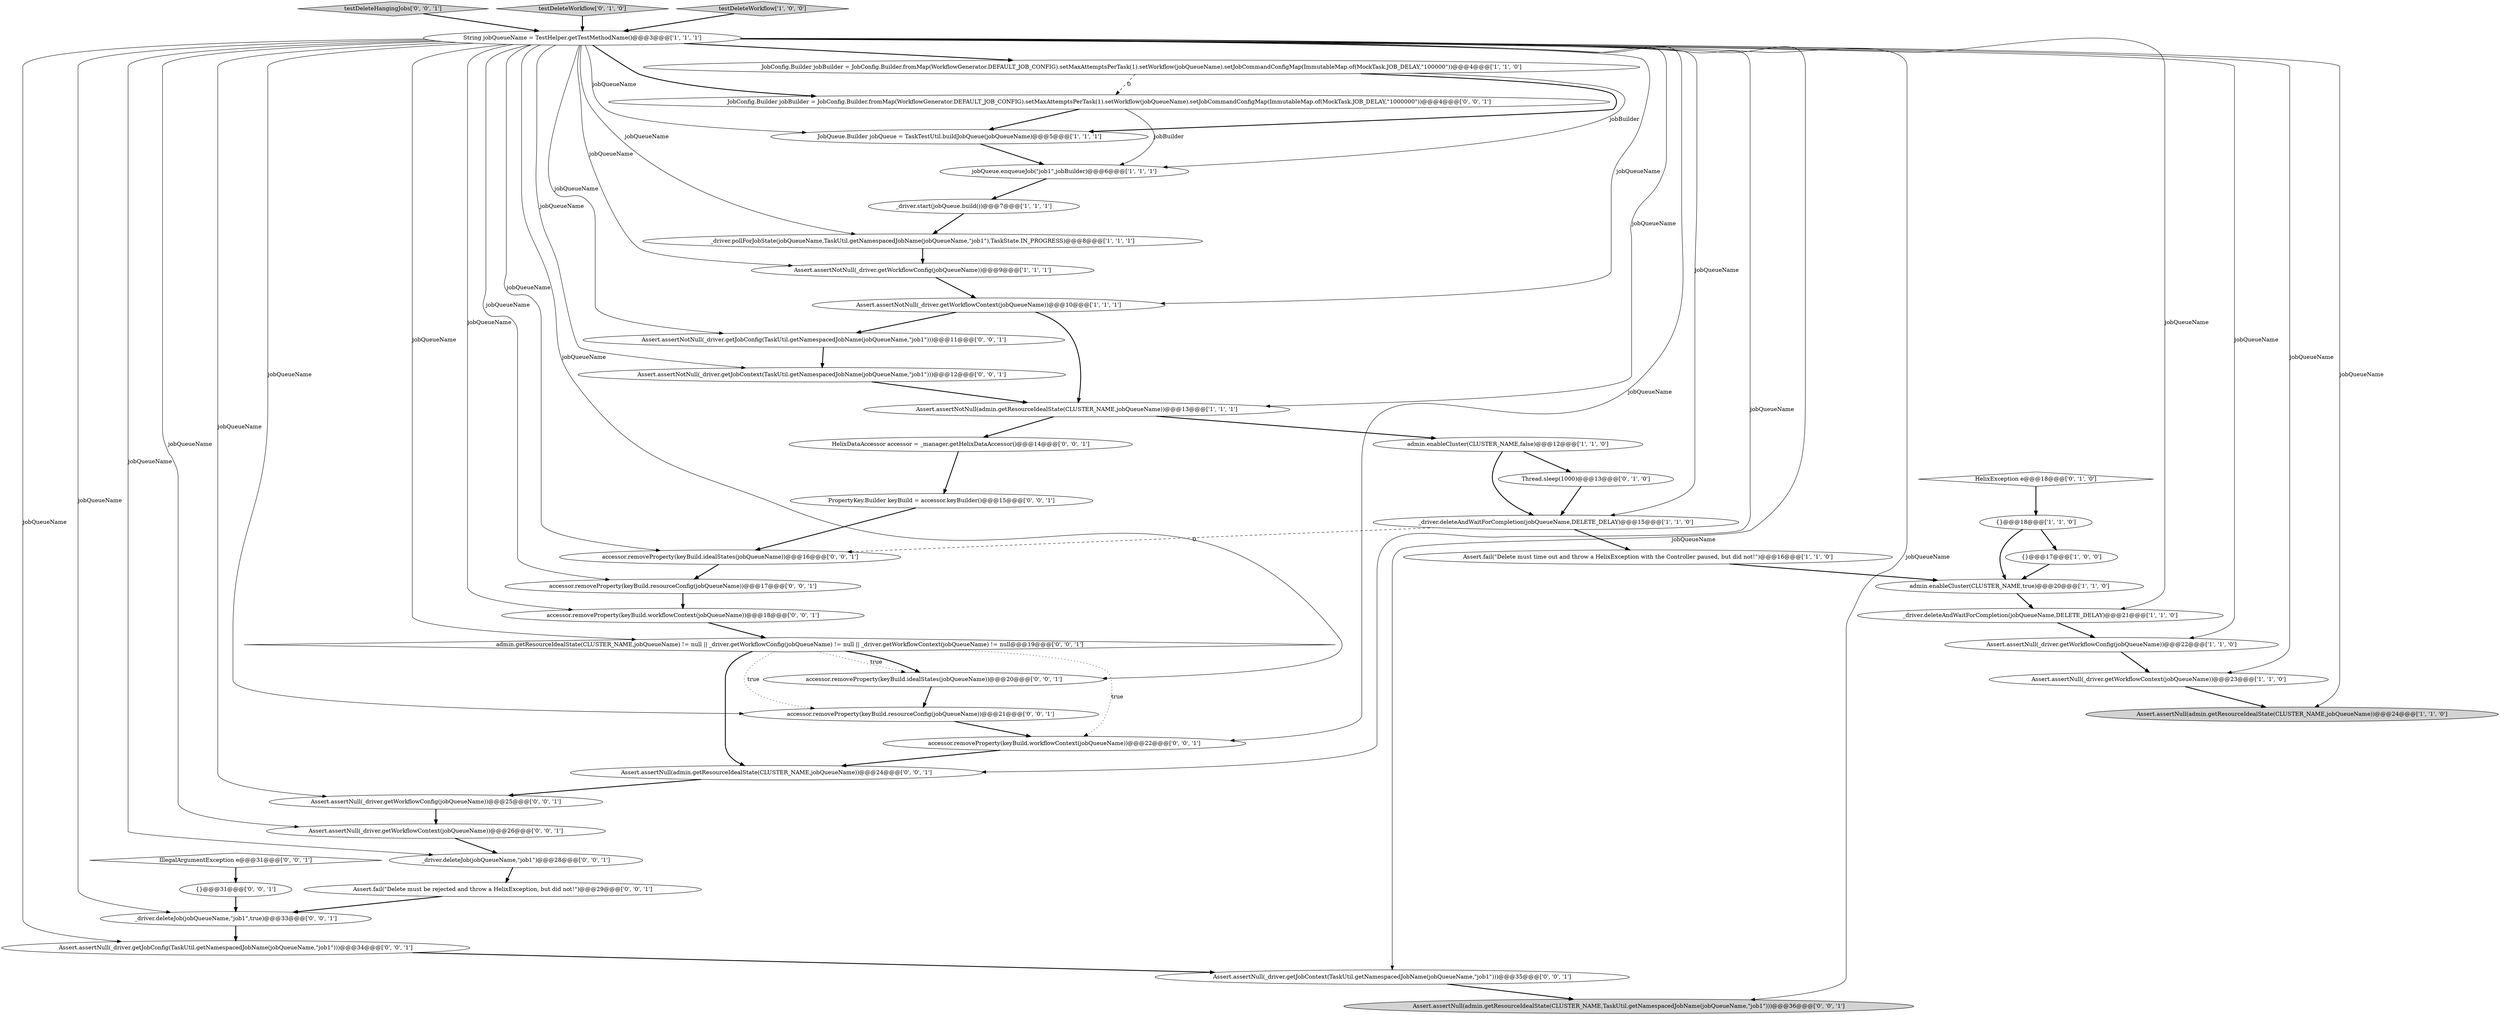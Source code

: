 digraph {
37 [style = filled, label = "accessor.removeProperty(keyBuild.resourceConfig(jobQueueName))@@@21@@@['0', '0', '1']", fillcolor = white, shape = ellipse image = "AAA0AAABBB3BBB"];
30 [style = filled, label = "JobConfig.Builder jobBuilder = JobConfig.Builder.fromMap(WorkflowGenerator.DEFAULT_JOB_CONFIG).setMaxAttemptsPerTask(1).setWorkflow(jobQueueName).setJobCommandConfigMap(ImmutableMap.of(MockTask.JOB_DELAY,\"1000000\"))@@@4@@@['0', '0', '1']", fillcolor = white, shape = ellipse image = "AAA0AAABBB3BBB"];
45 [style = filled, label = "Assert.assertNull(_driver.getWorkflowConfig(jobQueueName))@@@25@@@['0', '0', '1']", fillcolor = white, shape = ellipse image = "AAA0AAABBB3BBB"];
25 [style = filled, label = "Assert.assertNull(admin.getResourceIdealState(CLUSTER_NAME,TaskUtil.getNamespacedJobName(jobQueueName,\"job1\")))@@@36@@@['0', '0', '1']", fillcolor = lightgray, shape = ellipse image = "AAA0AAABBB3BBB"];
39 [style = filled, label = "Assert.assertNull(_driver.getJobContext(TaskUtil.getNamespacedJobName(jobQueueName,\"job1\")))@@@35@@@['0', '0', '1']", fillcolor = white, shape = ellipse image = "AAA0AAABBB3BBB"];
2 [style = filled, label = "admin.enableCluster(CLUSTER_NAME,true)@@@20@@@['1', '1', '0']", fillcolor = white, shape = ellipse image = "AAA0AAABBB1BBB"];
27 [style = filled, label = "PropertyKey.Builder keyBuild = accessor.keyBuilder()@@@15@@@['0', '0', '1']", fillcolor = white, shape = ellipse image = "AAA0AAABBB3BBB"];
44 [style = filled, label = "testDeleteHangingJobs['0', '0', '1']", fillcolor = lightgray, shape = diamond image = "AAA0AAABBB3BBB"];
31 [style = filled, label = "Assert.assertNotNull(_driver.getJobContext(TaskUtil.getNamespacedJobName(jobQueueName,\"job1\")))@@@12@@@['0', '0', '1']", fillcolor = white, shape = ellipse image = "AAA0AAABBB3BBB"];
18 [style = filled, label = "{}@@@18@@@['1', '1', '0']", fillcolor = white, shape = ellipse image = "AAA0AAABBB1BBB"];
6 [style = filled, label = "{}@@@17@@@['1', '0', '0']", fillcolor = white, shape = ellipse image = "AAA0AAABBB1BBB"];
46 [style = filled, label = "_driver.deleteJob(jobQueueName,\"job1\",true)@@@33@@@['0', '0', '1']", fillcolor = white, shape = ellipse image = "AAA0AAABBB3BBB"];
9 [style = filled, label = "jobQueue.enqueueJob(\"job1\",jobBuilder)@@@6@@@['1', '1', '1']", fillcolor = white, shape = ellipse image = "AAA0AAABBB1BBB"];
7 [style = filled, label = "_driver.pollForJobState(jobQueueName,TaskUtil.getNamespacedJobName(jobQueueName,\"job1\"),TaskState.IN_PROGRESS)@@@8@@@['1', '1', '1']", fillcolor = white, shape = ellipse image = "AAA0AAABBB1BBB"];
12 [style = filled, label = "Assert.assertNull(_driver.getWorkflowConfig(jobQueueName))@@@22@@@['1', '1', '0']", fillcolor = white, shape = ellipse image = "AAA0AAABBB1BBB"];
42 [style = filled, label = "Assert.assertNotNull(_driver.getJobConfig(TaskUtil.getNamespacedJobName(jobQueueName,\"job1\")))@@@11@@@['0', '0', '1']", fillcolor = white, shape = ellipse image = "AAA0AAABBB3BBB"];
4 [style = filled, label = "_driver.start(jobQueue.build())@@@7@@@['1', '1', '1']", fillcolor = white, shape = ellipse image = "AAA0AAABBB1BBB"];
21 [style = filled, label = "testDeleteWorkflow['0', '1', '0']", fillcolor = lightgray, shape = diamond image = "AAA0AAABBB2BBB"];
10 [style = filled, label = "Assert.fail(\"Delete must time out and throw a HelixException with the Controller paused, but did not!\")@@@16@@@['1', '1', '0']", fillcolor = white, shape = ellipse image = "AAA0AAABBB1BBB"];
38 [style = filled, label = "accessor.removeProperty(keyBuild.workflowContext(jobQueueName))@@@22@@@['0', '0', '1']", fillcolor = white, shape = ellipse image = "AAA0AAABBB3BBB"];
29 [style = filled, label = "admin.getResourceIdealState(CLUSTER_NAME,jobQueueName) != null || _driver.getWorkflowConfig(jobQueueName) != null || _driver.getWorkflowContext(jobQueueName) != null@@@19@@@['0', '0', '1']", fillcolor = white, shape = diamond image = "AAA0AAABBB3BBB"];
22 [style = filled, label = "Thread.sleep(1000)@@@13@@@['0', '1', '0']", fillcolor = white, shape = ellipse image = "AAA1AAABBB2BBB"];
35 [style = filled, label = "accessor.removeProperty(keyBuild.workflowContext(jobQueueName))@@@18@@@['0', '0', '1']", fillcolor = white, shape = ellipse image = "AAA0AAABBB3BBB"];
24 [style = filled, label = "accessor.removeProperty(keyBuild.resourceConfig(jobQueueName))@@@17@@@['0', '0', '1']", fillcolor = white, shape = ellipse image = "AAA0AAABBB3BBB"];
26 [style = filled, label = "accessor.removeProperty(keyBuild.idealStates(jobQueueName))@@@20@@@['0', '0', '1']", fillcolor = white, shape = ellipse image = "AAA0AAABBB3BBB"];
41 [style = filled, label = "Assert.assertNull(_driver.getJobConfig(TaskUtil.getNamespacedJobName(jobQueueName,\"job1\")))@@@34@@@['0', '0', '1']", fillcolor = white, shape = ellipse image = "AAA0AAABBB3BBB"];
36 [style = filled, label = "IllegalArgumentException e@@@31@@@['0', '0', '1']", fillcolor = white, shape = diamond image = "AAA0AAABBB3BBB"];
17 [style = filled, label = "Assert.assertNotNull(_driver.getWorkflowContext(jobQueueName))@@@10@@@['1', '1', '1']", fillcolor = white, shape = ellipse image = "AAA0AAABBB1BBB"];
15 [style = filled, label = "_driver.deleteAndWaitForCompletion(jobQueueName,DELETE_DELAY)@@@15@@@['1', '1', '0']", fillcolor = white, shape = ellipse image = "AAA0AAABBB1BBB"];
8 [style = filled, label = "Assert.assertNull(admin.getResourceIdealState(CLUSTER_NAME,jobQueueName))@@@24@@@['1', '1', '0']", fillcolor = lightgray, shape = ellipse image = "AAA0AAABBB1BBB"];
28 [style = filled, label = "Assert.assertNull(_driver.getWorkflowContext(jobQueueName))@@@26@@@['0', '0', '1']", fillcolor = white, shape = ellipse image = "AAA0AAABBB3BBB"];
1 [style = filled, label = "JobConfig.Builder jobBuilder = JobConfig.Builder.fromMap(WorkflowGenerator.DEFAULT_JOB_CONFIG).setMaxAttemptsPerTask(1).setWorkflow(jobQueueName).setJobCommandConfigMap(ImmutableMap.of(MockTask.JOB_DELAY,\"100000\"))@@@4@@@['1', '1', '0']", fillcolor = white, shape = ellipse image = "AAA0AAABBB1BBB"];
16 [style = filled, label = "Assert.assertNotNull(_driver.getWorkflowConfig(jobQueueName))@@@9@@@['1', '1', '1']", fillcolor = white, shape = ellipse image = "AAA0AAABBB1BBB"];
13 [style = filled, label = "admin.enableCluster(CLUSTER_NAME,false)@@@12@@@['1', '1', '0']", fillcolor = white, shape = ellipse image = "AAA0AAABBB1BBB"];
43 [style = filled, label = "{}@@@31@@@['0', '0', '1']", fillcolor = white, shape = ellipse image = "AAA0AAABBB3BBB"];
19 [style = filled, label = "testDeleteWorkflow['1', '0', '0']", fillcolor = lightgray, shape = diamond image = "AAA0AAABBB1BBB"];
34 [style = filled, label = "Assert.fail(\"Delete must be rejected and throw a HelixException, but did not!\")@@@29@@@['0', '0', '1']", fillcolor = white, shape = ellipse image = "AAA0AAABBB3BBB"];
0 [style = filled, label = "Assert.assertNull(_driver.getWorkflowContext(jobQueueName))@@@23@@@['1', '1', '0']", fillcolor = white, shape = ellipse image = "AAA0AAABBB1BBB"];
14 [style = filled, label = "JobQueue.Builder jobQueue = TaskTestUtil.buildJobQueue(jobQueueName)@@@5@@@['1', '1', '1']", fillcolor = white, shape = ellipse image = "AAA0AAABBB1BBB"];
33 [style = filled, label = "Assert.assertNull(admin.getResourceIdealState(CLUSTER_NAME,jobQueueName))@@@24@@@['0', '0', '1']", fillcolor = white, shape = ellipse image = "AAA0AAABBB3BBB"];
40 [style = filled, label = "HelixDataAccessor accessor = _manager.getHelixDataAccessor()@@@14@@@['0', '0', '1']", fillcolor = white, shape = ellipse image = "AAA0AAABBB3BBB"];
5 [style = filled, label = "String jobQueueName = TestHelper.getTestMethodName()@@@3@@@['1', '1', '1']", fillcolor = white, shape = ellipse image = "AAA0AAABBB1BBB"];
32 [style = filled, label = "accessor.removeProperty(keyBuild.idealStates(jobQueueName))@@@16@@@['0', '0', '1']", fillcolor = white, shape = ellipse image = "AAA0AAABBB3BBB"];
11 [style = filled, label = "Assert.assertNotNull(admin.getResourceIdealState(CLUSTER_NAME,jobQueueName))@@@13@@@['1', '1', '1']", fillcolor = white, shape = ellipse image = "AAA0AAABBB1BBB"];
3 [style = filled, label = "_driver.deleteAndWaitForCompletion(jobQueueName,DELETE_DELAY)@@@21@@@['1', '1', '0']", fillcolor = white, shape = ellipse image = "AAA0AAABBB1BBB"];
20 [style = filled, label = "HelixException e@@@18@@@['0', '1', '0']", fillcolor = white, shape = diamond image = "AAA0AAABBB2BBB"];
23 [style = filled, label = "_driver.deleteJob(jobQueueName,\"job1\")@@@28@@@['0', '0', '1']", fillcolor = white, shape = ellipse image = "AAA0AAABBB3BBB"];
1->9 [style = solid, label="jobBuilder"];
5->25 [style = solid, label="jobQueueName"];
5->0 [style = solid, label="jobQueueName"];
5->1 [style = bold, label=""];
43->46 [style = bold, label=""];
5->39 [style = solid, label="jobQueueName"];
27->32 [style = bold, label=""];
0->8 [style = bold, label=""];
6->2 [style = bold, label=""];
44->5 [style = bold, label=""];
5->37 [style = solid, label="jobQueueName"];
5->24 [style = solid, label="jobQueueName"];
5->26 [style = solid, label="jobQueueName"];
5->28 [style = solid, label="jobQueueName"];
29->33 [style = bold, label=""];
29->38 [style = dotted, label="true"];
12->0 [style = bold, label=""];
5->42 [style = solid, label="jobQueueName"];
24->35 [style = bold, label=""];
15->32 [style = dashed, label="0"];
5->15 [style = solid, label="jobQueueName"];
19->5 [style = bold, label=""];
20->18 [style = bold, label=""];
7->16 [style = bold, label=""];
41->39 [style = bold, label=""];
1->14 [style = bold, label=""];
2->3 [style = bold, label=""];
23->34 [style = bold, label=""];
45->28 [style = bold, label=""];
37->38 [style = bold, label=""];
5->16 [style = solid, label="jobQueueName"];
11->13 [style = bold, label=""];
17->11 [style = bold, label=""];
5->29 [style = solid, label="jobQueueName"];
46->41 [style = bold, label=""];
38->33 [style = bold, label=""];
5->35 [style = solid, label="jobQueueName"];
30->14 [style = bold, label=""];
33->45 [style = bold, label=""];
18->6 [style = bold, label=""];
1->30 [style = dashed, label="0"];
13->15 [style = bold, label=""];
5->45 [style = solid, label="jobQueueName"];
31->11 [style = bold, label=""];
4->7 [style = bold, label=""];
9->4 [style = bold, label=""];
36->43 [style = bold, label=""];
5->12 [style = solid, label="jobQueueName"];
5->46 [style = solid, label="jobQueueName"];
5->38 [style = solid, label="jobQueueName"];
11->40 [style = bold, label=""];
5->11 [style = solid, label="jobQueueName"];
28->23 [style = bold, label=""];
5->17 [style = solid, label="jobQueueName"];
14->9 [style = bold, label=""];
29->26 [style = dotted, label="true"];
40->27 [style = bold, label=""];
5->14 [style = solid, label="jobQueueName"];
3->12 [style = bold, label=""];
5->41 [style = solid, label="jobQueueName"];
5->32 [style = solid, label="jobQueueName"];
16->17 [style = bold, label=""];
15->10 [style = bold, label=""];
39->25 [style = bold, label=""];
29->37 [style = dotted, label="true"];
10->2 [style = bold, label=""];
18->2 [style = bold, label=""];
42->31 [style = bold, label=""];
13->22 [style = bold, label=""];
5->7 [style = solid, label="jobQueueName"];
22->15 [style = bold, label=""];
30->9 [style = solid, label="jobBuilder"];
5->31 [style = solid, label="jobQueueName"];
5->33 [style = solid, label="jobQueueName"];
5->30 [style = bold, label=""];
34->46 [style = bold, label=""];
21->5 [style = bold, label=""];
5->3 [style = solid, label="jobQueueName"];
17->42 [style = bold, label=""];
35->29 [style = bold, label=""];
26->37 [style = bold, label=""];
5->23 [style = solid, label="jobQueueName"];
5->8 [style = solid, label="jobQueueName"];
32->24 [style = bold, label=""];
29->26 [style = bold, label=""];
}
